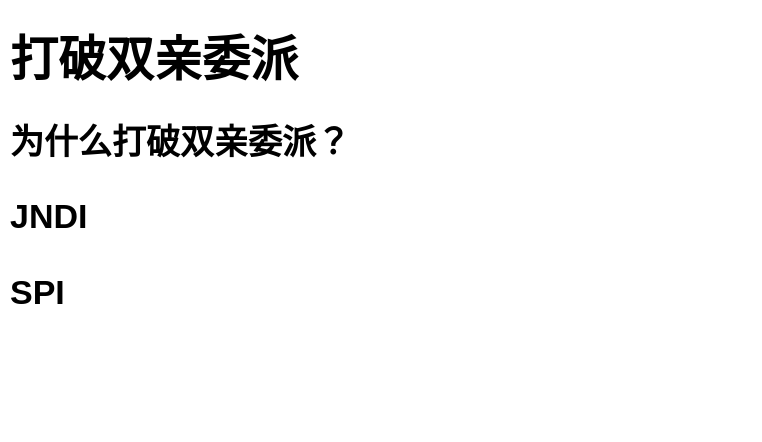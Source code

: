 <mxfile version="16.5.3" type="github">
  <diagram id="boqYSjhlPDfo5EqzpHAg" name="Page-1">
    <mxGraphModel dx="946" dy="548" grid="1" gridSize="10" guides="1" tooltips="1" connect="1" arrows="1" fold="1" page="1" pageScale="1" pageWidth="827" pageHeight="1169" math="0" shadow="0">
      <root>
        <mxCell id="0" />
        <mxCell id="1" parent="0" />
        <mxCell id="QJieqvBiZlkZ0J_g9zYV-2" value="&lt;h1&gt;打破双亲委派&lt;/h1&gt;&lt;p style=&quot;font-size: 17px&quot;&gt;&lt;b&gt;&lt;font style=&quot;font-size: 17px&quot;&gt;为什么打破双亲委派？&lt;/font&gt;&lt;/b&gt;&lt;/p&gt;&lt;p style=&quot;font-size: 17px&quot;&gt;&lt;b&gt;&lt;font style=&quot;font-size: 17px&quot;&gt;JNDI&lt;/font&gt;&lt;/b&gt;&lt;/p&gt;&lt;p style=&quot;font-size: 17px&quot;&gt;&lt;b&gt;&lt;font style=&quot;font-size: 17px&quot;&gt;SPI&lt;/font&gt;&lt;/b&gt;&lt;/p&gt;&lt;p style=&quot;font-size: 17px&quot;&gt;&lt;br&gt;&lt;/p&gt;" style="text;html=1;strokeColor=none;fillColor=none;spacing=5;spacingTop=-20;whiteSpace=wrap;overflow=hidden;rounded=0;" vertex="1" parent="1">
          <mxGeometry x="110" y="80" width="380" height="210" as="geometry" />
        </mxCell>
      </root>
    </mxGraphModel>
  </diagram>
</mxfile>
